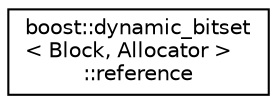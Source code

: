 digraph "Graphical Class Hierarchy"
{
  edge [fontname="Helvetica",fontsize="10",labelfontname="Helvetica",labelfontsize="10"];
  node [fontname="Helvetica",fontsize="10",shape=record];
  rankdir="LR";
  Node0 [label="boost::dynamic_bitset\l\< Block, Allocator \>\l::reference",height=0.2,width=0.4,color="black", fillcolor="white", style="filled",URL="$classboost_1_1dynamic__bitset_1_1reference.html"];
}
